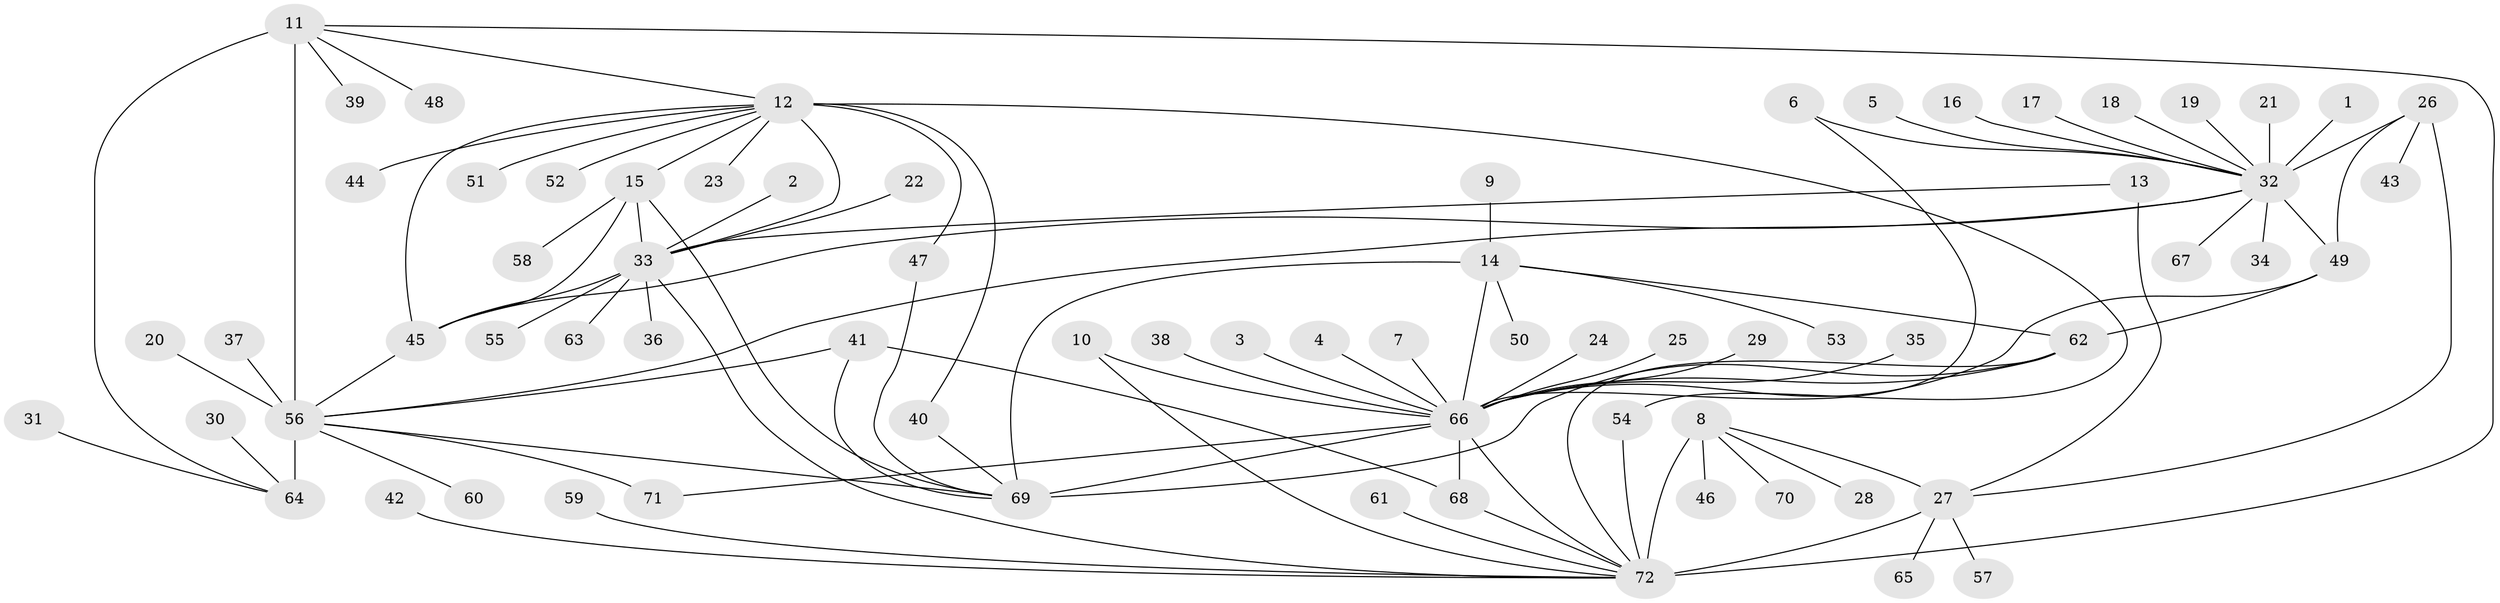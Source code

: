 // original degree distribution, {6: 0.013888888888888888, 8: 0.05555555555555555, 10: 0.041666666666666664, 9: 0.041666666666666664, 11: 0.020833333333333332, 7: 0.034722222222222224, 22: 0.006944444444444444, 12: 0.020833333333333332, 16: 0.006944444444444444, 1: 0.5833333333333334, 2: 0.1388888888888889, 4: 0.006944444444444444, 3: 0.020833333333333332, 5: 0.006944444444444444}
// Generated by graph-tools (version 1.1) at 2025/02/03/09/25 03:02:51]
// undirected, 72 vertices, 99 edges
graph export_dot {
graph [start="1"]
  node [color=gray90,style=filled];
  1;
  2;
  3;
  4;
  5;
  6;
  7;
  8;
  9;
  10;
  11;
  12;
  13;
  14;
  15;
  16;
  17;
  18;
  19;
  20;
  21;
  22;
  23;
  24;
  25;
  26;
  27;
  28;
  29;
  30;
  31;
  32;
  33;
  34;
  35;
  36;
  37;
  38;
  39;
  40;
  41;
  42;
  43;
  44;
  45;
  46;
  47;
  48;
  49;
  50;
  51;
  52;
  53;
  54;
  55;
  56;
  57;
  58;
  59;
  60;
  61;
  62;
  63;
  64;
  65;
  66;
  67;
  68;
  69;
  70;
  71;
  72;
  1 -- 32 [weight=1.0];
  2 -- 33 [weight=1.0];
  3 -- 66 [weight=1.0];
  4 -- 66 [weight=1.0];
  5 -- 32 [weight=1.0];
  6 -- 32 [weight=1.0];
  6 -- 66 [weight=1.0];
  7 -- 66 [weight=1.0];
  8 -- 27 [weight=2.0];
  8 -- 28 [weight=1.0];
  8 -- 46 [weight=1.0];
  8 -- 70 [weight=1.0];
  8 -- 72 [weight=8.0];
  9 -- 14 [weight=1.0];
  10 -- 66 [weight=1.0];
  10 -- 72 [weight=1.0];
  11 -- 12 [weight=1.0];
  11 -- 39 [weight=1.0];
  11 -- 48 [weight=1.0];
  11 -- 56 [weight=5.0];
  11 -- 64 [weight=1.0];
  11 -- 72 [weight=1.0];
  12 -- 15 [weight=1.0];
  12 -- 23 [weight=1.0];
  12 -- 33 [weight=4.0];
  12 -- 40 [weight=1.0];
  12 -- 44 [weight=1.0];
  12 -- 45 [weight=1.0];
  12 -- 47 [weight=1.0];
  12 -- 51 [weight=1.0];
  12 -- 52 [weight=1.0];
  12 -- 54 [weight=1.0];
  13 -- 27 [weight=1.0];
  13 -- 33 [weight=1.0];
  14 -- 50 [weight=1.0];
  14 -- 53 [weight=1.0];
  14 -- 62 [weight=4.0];
  14 -- 66 [weight=2.0];
  14 -- 69 [weight=4.0];
  15 -- 33 [weight=4.0];
  15 -- 45 [weight=1.0];
  15 -- 58 [weight=1.0];
  15 -- 69 [weight=1.0];
  16 -- 32 [weight=1.0];
  17 -- 32 [weight=1.0];
  18 -- 32 [weight=1.0];
  19 -- 32 [weight=1.0];
  20 -- 56 [weight=1.0];
  21 -- 32 [weight=1.0];
  22 -- 33 [weight=1.0];
  24 -- 66 [weight=1.0];
  25 -- 66 [weight=1.0];
  26 -- 27 [weight=1.0];
  26 -- 32 [weight=5.0];
  26 -- 43 [weight=1.0];
  26 -- 49 [weight=1.0];
  27 -- 57 [weight=1.0];
  27 -- 65 [weight=1.0];
  27 -- 72 [weight=4.0];
  29 -- 66 [weight=1.0];
  30 -- 64 [weight=1.0];
  31 -- 64 [weight=1.0];
  32 -- 34 [weight=1.0];
  32 -- 45 [weight=1.0];
  32 -- 49 [weight=5.0];
  32 -- 56 [weight=1.0];
  32 -- 67 [weight=1.0];
  33 -- 36 [weight=1.0];
  33 -- 45 [weight=4.0];
  33 -- 55 [weight=1.0];
  33 -- 63 [weight=1.0];
  33 -- 72 [weight=1.0];
  35 -- 66 [weight=1.0];
  37 -- 56 [weight=1.0];
  38 -- 66 [weight=1.0];
  40 -- 69 [weight=1.0];
  41 -- 56 [weight=1.0];
  41 -- 68 [weight=1.0];
  41 -- 69 [weight=1.0];
  42 -- 72 [weight=1.0];
  45 -- 56 [weight=1.0];
  47 -- 69 [weight=1.0];
  49 -- 62 [weight=1.0];
  49 -- 66 [weight=1.0];
  54 -- 72 [weight=1.0];
  56 -- 60 [weight=1.0];
  56 -- 64 [weight=5.0];
  56 -- 69 [weight=1.0];
  56 -- 71 [weight=1.0];
  59 -- 72 [weight=1.0];
  61 -- 72 [weight=1.0];
  62 -- 66 [weight=2.0];
  62 -- 69 [weight=4.0];
  62 -- 72 [weight=1.0];
  66 -- 68 [weight=1.0];
  66 -- 69 [weight=2.0];
  66 -- 71 [weight=1.0];
  66 -- 72 [weight=1.0];
  68 -- 72 [weight=1.0];
}
